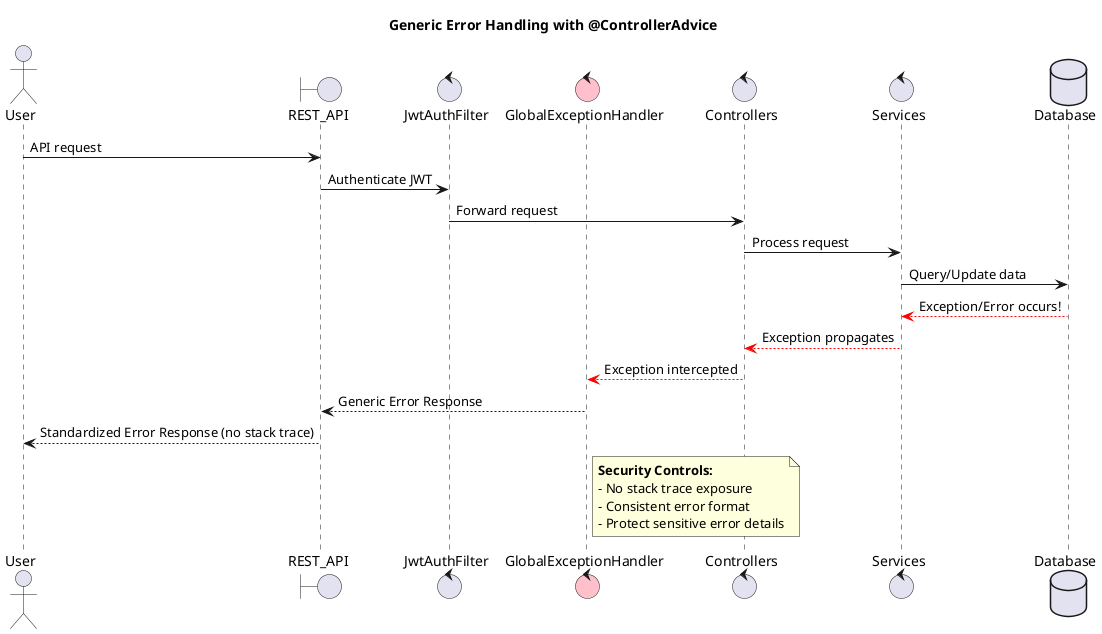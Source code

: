 @startuml Generic Error Handling

title Generic Error Handling with @ControllerAdvice

actor User
boundary REST_API
control JwtAuthFilter
control GlobalExceptionHandler as ExceptionHandler #pink
control Controllers
control Services
database Database

User -> REST_API : API request
REST_API -> JwtAuthFilter : Authenticate JWT
JwtAuthFilter -> Controllers : Forward request
Controllers -> Services : Process request
Services -> Database : Query/Update data
Database -[#red]-> Services : Exception/Error occurs!
Services -[#red]-> Controllers : Exception propagates
Controllers -[#red]-> ExceptionHandler : Exception intercepted
ExceptionHandler --> REST_API : Generic Error Response
REST_API --> User : Standardized Error Response (no stack trace)

note right of ExceptionHandler
**Security Controls:**
- No stack trace exposure
- Consistent error format
- Protect sensitive error details
end note

@enduml
